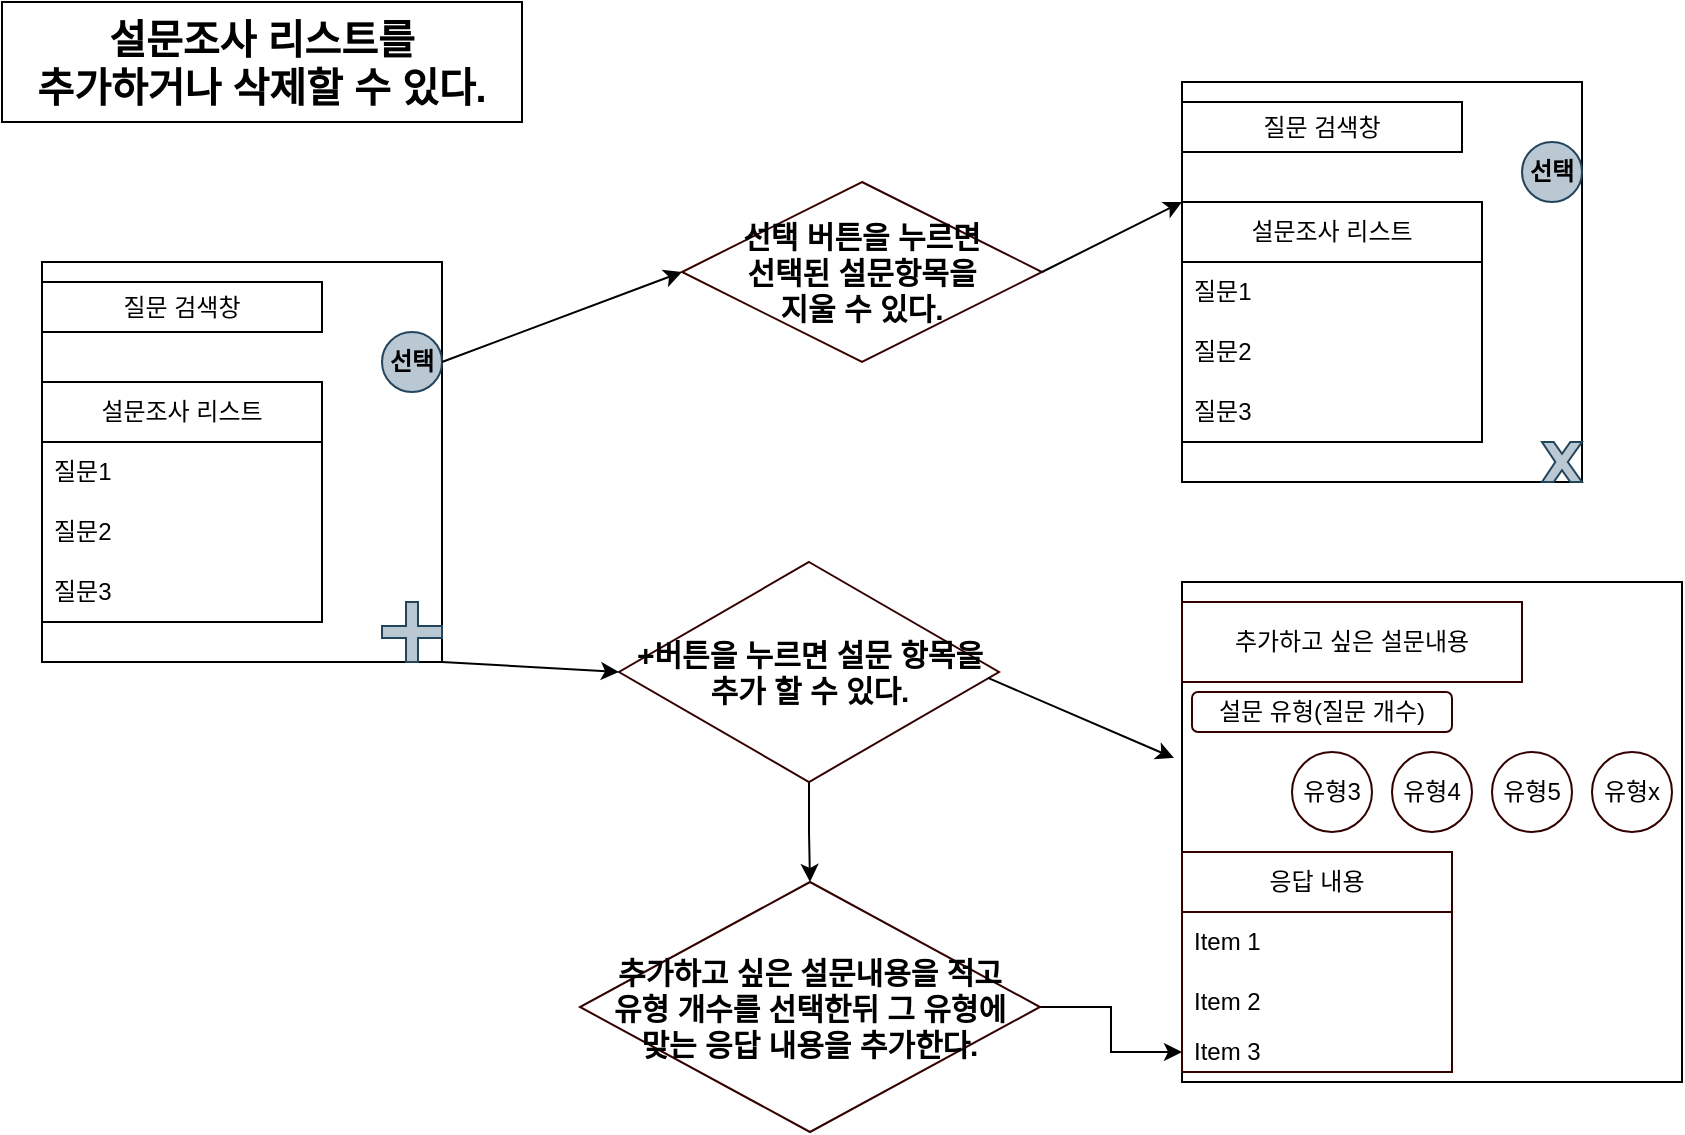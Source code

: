 <mxfile version="20.8.2" type="github">
  <diagram id="68KeES-bZqBHZ40qG9mq" name="페이지-1">
    <mxGraphModel dx="1434" dy="764" grid="1" gridSize="10" guides="1" tooltips="1" connect="1" arrows="1" fold="1" page="1" pageScale="1" pageWidth="827" pageHeight="1169" math="0" shadow="0">
      <root>
        <mxCell id="0" />
        <mxCell id="1" parent="0" />
        <mxCell id="UDXZ0YXuvkRt86rhsUxp-4" value="&lt;font style=&quot;font-size: 20px;&quot;&gt;&lt;b&gt;설문조사 리스트를&lt;br style=&quot;border-color: var(--border-color);&quot;&gt;추가하거나 삭제할 수 있다.&lt;/b&gt;&lt;/font&gt;" style="rounded=0;whiteSpace=wrap;html=1;" parent="1" vertex="1">
          <mxGeometry x="10" y="20" width="260" height="60" as="geometry" />
        </mxCell>
        <mxCell id="UDXZ0YXuvkRt86rhsUxp-23" value="" style="whiteSpace=wrap;html=1;aspect=fixed;" parent="1" vertex="1">
          <mxGeometry x="30" y="150" width="200" height="200" as="geometry" />
        </mxCell>
        <mxCell id="UDXZ0YXuvkRt86rhsUxp-24" value="질문 검색창" style="rounded=0;whiteSpace=wrap;html=1;" parent="1" vertex="1">
          <mxGeometry x="30" y="160" width="140" height="25" as="geometry" />
        </mxCell>
        <mxCell id="UDXZ0YXuvkRt86rhsUxp-25" value="설문조사 리스트" style="swimlane;fontStyle=0;childLayout=stackLayout;horizontal=1;startSize=30;horizontalStack=0;resizeParent=1;resizeParentMax=0;resizeLast=0;collapsible=1;marginBottom=0;whiteSpace=wrap;html=1;" parent="1" vertex="1">
          <mxGeometry x="30" y="210" width="140" height="120" as="geometry" />
        </mxCell>
        <mxCell id="UDXZ0YXuvkRt86rhsUxp-26" value="질문1" style="text;strokeColor=none;fillColor=none;align=left;verticalAlign=middle;spacingLeft=4;spacingRight=4;overflow=hidden;points=[[0,0.5],[1,0.5]];portConstraint=eastwest;rotatable=0;whiteSpace=wrap;html=1;" parent="UDXZ0YXuvkRt86rhsUxp-25" vertex="1">
          <mxGeometry y="30" width="140" height="30" as="geometry" />
        </mxCell>
        <mxCell id="UDXZ0YXuvkRt86rhsUxp-27" value="질문2" style="text;strokeColor=none;fillColor=none;align=left;verticalAlign=middle;spacingLeft=4;spacingRight=4;overflow=hidden;points=[[0,0.5],[1,0.5]];portConstraint=eastwest;rotatable=0;whiteSpace=wrap;html=1;" parent="UDXZ0YXuvkRt86rhsUxp-25" vertex="1">
          <mxGeometry y="60" width="140" height="30" as="geometry" />
        </mxCell>
        <mxCell id="UDXZ0YXuvkRt86rhsUxp-28" value="질문3" style="text;strokeColor=none;fillColor=none;align=left;verticalAlign=middle;spacingLeft=4;spacingRight=4;overflow=hidden;points=[[0,0.5],[1,0.5]];portConstraint=eastwest;rotatable=0;whiteSpace=wrap;html=1;" parent="UDXZ0YXuvkRt86rhsUxp-25" vertex="1">
          <mxGeometry y="90" width="140" height="30" as="geometry" />
        </mxCell>
        <mxCell id="UDXZ0YXuvkRt86rhsUxp-29" value="" style="shape=cross;whiteSpace=wrap;html=1;size=0.2;fillColor=#bac8d3;strokeColor=#23445d;" parent="1" vertex="1">
          <mxGeometry x="200" y="320" width="30" height="30" as="geometry" />
        </mxCell>
        <mxCell id="UDXZ0YXuvkRt86rhsUxp-30" value="&lt;b&gt;선택&lt;/b&gt;" style="ellipse;whiteSpace=wrap;html=1;aspect=fixed;fillColor=#bac8d3;strokeColor=#23445d;" parent="1" vertex="1">
          <mxGeometry x="200" y="185" width="30" height="30" as="geometry" />
        </mxCell>
        <mxCell id="UDXZ0YXuvkRt86rhsUxp-31" value="" style="endArrow=classic;html=1;rounded=0;entryX=0;entryY=0.5;entryDx=0;entryDy=0;exitX=1;exitY=0.5;exitDx=0;exitDy=0;" parent="1" source="UDXZ0YXuvkRt86rhsUxp-30" target="UDXZ0YXuvkRt86rhsUxp-32" edge="1">
          <mxGeometry width="50" height="50" relative="1" as="geometry">
            <mxPoint x="238.997" y="200.607" as="sourcePoint" />
            <mxPoint x="435.39" y="240" as="targetPoint" />
          </mxGeometry>
        </mxCell>
        <mxCell id="UDXZ0YXuvkRt86rhsUxp-32" value="&lt;b style=&quot;font-size: 15px;&quot;&gt;선택 버튼을 누르면&lt;br&gt;선택된 설문항목을 &lt;br&gt;지울 수&amp;nbsp;있다.&lt;/b&gt;" style="rhombus;whiteSpace=wrap;html=1;strokeColor=#330000;" parent="1" vertex="1">
          <mxGeometry x="350" y="110" width="180" height="90" as="geometry" />
        </mxCell>
        <mxCell id="UDXZ0YXuvkRt86rhsUxp-33" value="" style="whiteSpace=wrap;html=1;aspect=fixed;" parent="1" vertex="1">
          <mxGeometry x="600" y="60" width="200" height="200" as="geometry" />
        </mxCell>
        <mxCell id="UDXZ0YXuvkRt86rhsUxp-34" value="질문 검색창" style="rounded=0;whiteSpace=wrap;html=1;" parent="1" vertex="1">
          <mxGeometry x="600" y="70" width="140" height="25" as="geometry" />
        </mxCell>
        <mxCell id="UDXZ0YXuvkRt86rhsUxp-35" value="설문조사 리스트" style="swimlane;fontStyle=0;childLayout=stackLayout;horizontal=1;startSize=30;horizontalStack=0;resizeParent=1;resizeParentMax=0;resizeLast=0;collapsible=1;marginBottom=0;whiteSpace=wrap;html=1;" parent="1" vertex="1">
          <mxGeometry x="600" y="120" width="150" height="120" as="geometry" />
        </mxCell>
        <mxCell id="UDXZ0YXuvkRt86rhsUxp-36" value="질문1" style="text;strokeColor=none;fillColor=none;align=left;verticalAlign=middle;spacingLeft=4;spacingRight=4;overflow=hidden;points=[[0,0.5],[1,0.5]];portConstraint=eastwest;rotatable=0;whiteSpace=wrap;html=1;" parent="UDXZ0YXuvkRt86rhsUxp-35" vertex="1">
          <mxGeometry y="30" width="150" height="30" as="geometry" />
        </mxCell>
        <mxCell id="UDXZ0YXuvkRt86rhsUxp-37" value="질문2" style="text;strokeColor=none;fillColor=none;align=left;verticalAlign=middle;spacingLeft=4;spacingRight=4;overflow=hidden;points=[[0,0.5],[1,0.5]];portConstraint=eastwest;rotatable=0;whiteSpace=wrap;html=1;" parent="UDXZ0YXuvkRt86rhsUxp-35" vertex="1">
          <mxGeometry y="60" width="150" height="30" as="geometry" />
        </mxCell>
        <mxCell id="UDXZ0YXuvkRt86rhsUxp-38" value="질문3" style="text;strokeColor=none;fillColor=none;align=left;verticalAlign=middle;spacingLeft=4;spacingRight=4;overflow=hidden;points=[[0,0.5],[1,0.5]];portConstraint=eastwest;rotatable=0;whiteSpace=wrap;html=1;" parent="UDXZ0YXuvkRt86rhsUxp-35" vertex="1">
          <mxGeometry y="90" width="150" height="30" as="geometry" />
        </mxCell>
        <mxCell id="UDXZ0YXuvkRt86rhsUxp-39" value="&lt;b&gt;선택&lt;/b&gt;" style="ellipse;whiteSpace=wrap;html=1;aspect=fixed;fillColor=#bac8d3;strokeColor=#23445d;" parent="1" vertex="1">
          <mxGeometry x="770" y="90" width="30" height="30" as="geometry" />
        </mxCell>
        <mxCell id="UDXZ0YXuvkRt86rhsUxp-40" value="" style="verticalLabelPosition=bottom;verticalAlign=top;html=1;shape=mxgraph.basic.x;strokeColor=#23445d;fillColor=#bac8d3;" parent="1" vertex="1">
          <mxGeometry x="780" y="240" width="20" height="20" as="geometry" />
        </mxCell>
        <mxCell id="UDXZ0YXuvkRt86rhsUxp-41" value="" style="endArrow=classic;html=1;rounded=0;entryX=0;entryY=0;entryDx=0;entryDy=0;exitX=1;exitY=0.5;exitDx=0;exitDy=0;" parent="1" source="UDXZ0YXuvkRt86rhsUxp-32" target="UDXZ0YXuvkRt86rhsUxp-35" edge="1">
          <mxGeometry width="50" height="50" relative="1" as="geometry">
            <mxPoint x="440" y="330" as="sourcePoint" />
            <mxPoint x="560" y="330" as="targetPoint" />
          </mxGeometry>
        </mxCell>
        <mxCell id="UDXZ0YXuvkRt86rhsUxp-42" value="" style="endArrow=classic;html=1;rounded=0;entryX=0;entryY=0.5;entryDx=0;entryDy=0;exitX=1;exitY=1;exitDx=0;exitDy=0;" parent="1" source="UDXZ0YXuvkRt86rhsUxp-23" target="UDXZ0YXuvkRt86rhsUxp-43" edge="1">
          <mxGeometry width="50" height="50" relative="1" as="geometry">
            <mxPoint x="230" y="323" as="sourcePoint" />
            <mxPoint x="370" y="360" as="targetPoint" />
          </mxGeometry>
        </mxCell>
        <mxCell id="UDXZ0YXuvkRt86rhsUxp-57" value="" style="edgeStyle=orthogonalEdgeStyle;rounded=0;orthogonalLoop=1;jettySize=auto;html=1;" parent="1" source="UDXZ0YXuvkRt86rhsUxp-43" target="UDXZ0YXuvkRt86rhsUxp-56" edge="1">
          <mxGeometry relative="1" as="geometry" />
        </mxCell>
        <mxCell id="UDXZ0YXuvkRt86rhsUxp-43" value="&lt;b style=&quot;font-size: 15px;&quot;&gt;+버튼을 누르면 설문 항목을&lt;br&gt;추가 할 수 있다.&lt;br&gt;&lt;/b&gt;" style="rhombus;whiteSpace=wrap;html=1;strokeColor=#330000;" parent="1" vertex="1">
          <mxGeometry x="318.5" y="300" width="190" height="110" as="geometry" />
        </mxCell>
        <mxCell id="UDXZ0YXuvkRt86rhsUxp-44" value="" style="endArrow=classic;html=1;rounded=0;exitX=0.971;exitY=0.527;exitDx=0;exitDy=0;exitPerimeter=0;entryX=-0.016;entryY=0.352;entryDx=0;entryDy=0;entryPerimeter=0;" parent="1" source="UDXZ0YXuvkRt86rhsUxp-43" target="UDXZ0YXuvkRt86rhsUxp-45" edge="1">
          <mxGeometry width="50" height="50" relative="1" as="geometry">
            <mxPoint x="350" y="530" as="sourcePoint" />
            <mxPoint x="600" y="358" as="targetPoint" />
            <Array as="points" />
          </mxGeometry>
        </mxCell>
        <mxCell id="UDXZ0YXuvkRt86rhsUxp-45" value="" style="whiteSpace=wrap;html=1;aspect=fixed;" parent="1" vertex="1">
          <mxGeometry x="600" y="310" width="250" height="250" as="geometry" />
        </mxCell>
        <mxCell id="UDXZ0YXuvkRt86rhsUxp-46" value="추가하고 싶은 설문내용" style="rounded=0;whiteSpace=wrap;html=1;strokeColor=#330000;" parent="1" vertex="1">
          <mxGeometry x="600" y="320" width="170" height="40" as="geometry" />
        </mxCell>
        <mxCell id="UDXZ0YXuvkRt86rhsUxp-47" value="유형4" style="ellipse;whiteSpace=wrap;html=1;strokeColor=#330000;" parent="1" vertex="1">
          <mxGeometry x="705" y="395" width="40" height="40" as="geometry" />
        </mxCell>
        <mxCell id="UDXZ0YXuvkRt86rhsUxp-48" value="유형x" style="ellipse;whiteSpace=wrap;html=1;strokeColor=#330000;" parent="1" vertex="1">
          <mxGeometry x="805" y="395" width="40" height="40" as="geometry" />
        </mxCell>
        <mxCell id="UDXZ0YXuvkRt86rhsUxp-49" value="유형3" style="ellipse;whiteSpace=wrap;html=1;strokeColor=#330000;" parent="1" vertex="1">
          <mxGeometry x="655" y="395" width="40" height="40" as="geometry" />
        </mxCell>
        <mxCell id="UDXZ0YXuvkRt86rhsUxp-50" value="유형5" style="ellipse;whiteSpace=wrap;html=1;strokeColor=#330000;" parent="1" vertex="1">
          <mxGeometry x="755" y="395" width="40" height="40" as="geometry" />
        </mxCell>
        <mxCell id="UDXZ0YXuvkRt86rhsUxp-51" value="설문 유형(질문 개수)" style="rounded=1;whiteSpace=wrap;html=1;strokeColor=#330000;" parent="1" vertex="1">
          <mxGeometry x="605" y="365" width="130" height="20" as="geometry" />
        </mxCell>
        <mxCell id="UDXZ0YXuvkRt86rhsUxp-52" value="응답 내용" style="swimlane;fontStyle=0;childLayout=stackLayout;horizontal=1;startSize=30;horizontalStack=0;resizeParent=1;resizeParentMax=0;resizeLast=0;collapsible=1;marginBottom=0;whiteSpace=wrap;html=1;strokeColor=#330000;" parent="1" vertex="1">
          <mxGeometry x="600" y="445" width="135" height="110" as="geometry">
            <mxRectangle x="1210" y="810" width="60" height="30" as="alternateBounds" />
          </mxGeometry>
        </mxCell>
        <mxCell id="UDXZ0YXuvkRt86rhsUxp-53" value="Item 1" style="text;strokeColor=none;fillColor=none;align=left;verticalAlign=middle;spacingLeft=4;spacingRight=4;overflow=hidden;points=[[0,0.5],[1,0.5]];portConstraint=eastwest;rotatable=0;whiteSpace=wrap;html=1;" parent="UDXZ0YXuvkRt86rhsUxp-52" vertex="1">
          <mxGeometry y="30" width="135" height="30" as="geometry" />
        </mxCell>
        <mxCell id="UDXZ0YXuvkRt86rhsUxp-54" value="Item 2" style="text;strokeColor=none;fillColor=none;align=left;verticalAlign=middle;spacingLeft=4;spacingRight=4;overflow=hidden;points=[[0,0.5],[1,0.5]];portConstraint=eastwest;rotatable=0;whiteSpace=wrap;html=1;" parent="UDXZ0YXuvkRt86rhsUxp-52" vertex="1">
          <mxGeometry y="60" width="135" height="30" as="geometry" />
        </mxCell>
        <mxCell id="UDXZ0YXuvkRt86rhsUxp-55" value="Item 3" style="text;strokeColor=none;fillColor=none;align=left;verticalAlign=middle;spacingLeft=4;spacingRight=4;overflow=hidden;points=[[0,0.5],[1,0.5]];portConstraint=eastwest;rotatable=0;whiteSpace=wrap;html=1;" parent="UDXZ0YXuvkRt86rhsUxp-52" vertex="1">
          <mxGeometry y="90" width="135" height="20" as="geometry" />
        </mxCell>
        <mxCell id="UDXZ0YXuvkRt86rhsUxp-58" value="" style="edgeStyle=orthogonalEdgeStyle;rounded=0;orthogonalLoop=1;jettySize=auto;html=1;" parent="1" source="UDXZ0YXuvkRt86rhsUxp-56" target="UDXZ0YXuvkRt86rhsUxp-55" edge="1">
          <mxGeometry relative="1" as="geometry" />
        </mxCell>
        <mxCell id="UDXZ0YXuvkRt86rhsUxp-56" value="&lt;b style=&quot;font-size: 15px;&quot;&gt;추가하고 싶은 설문내용을 적고&lt;br&gt;유형 개수를 선택한뒤 그 유형에&lt;br&gt;맞는 응답 내용을 추가한다.&lt;/b&gt;" style="rhombus;whiteSpace=wrap;html=1;strokeColor=#330000;" parent="1" vertex="1">
          <mxGeometry x="299" y="460" width="230" height="125" as="geometry" />
        </mxCell>
      </root>
    </mxGraphModel>
  </diagram>
</mxfile>
